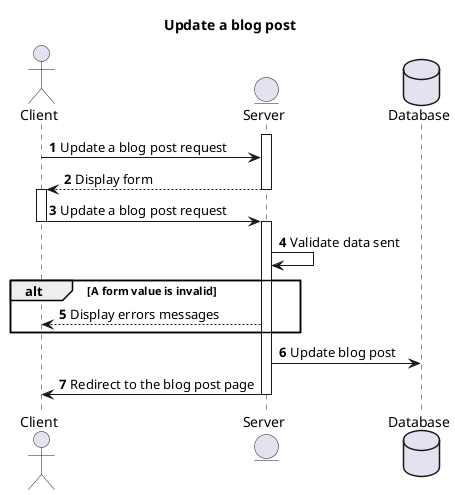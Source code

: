 @startuml

title Update a blog post
autonumber

actor Client
entity Server
Database Database

activate Server

Client -> Server : Update a blog post request

Server --> Client : Display form

deactivate Server

activate Client

Client -> Server : Update a blog post request

deactivate Client

activate Server

Server -> Server : Validate data sent

alt A form value is invalid
    Server --> Client : Display errors messages
end

Server -> Database : Update blog post

Server -> Client : Redirect to the blog post page

deactivate Server

@enduml
